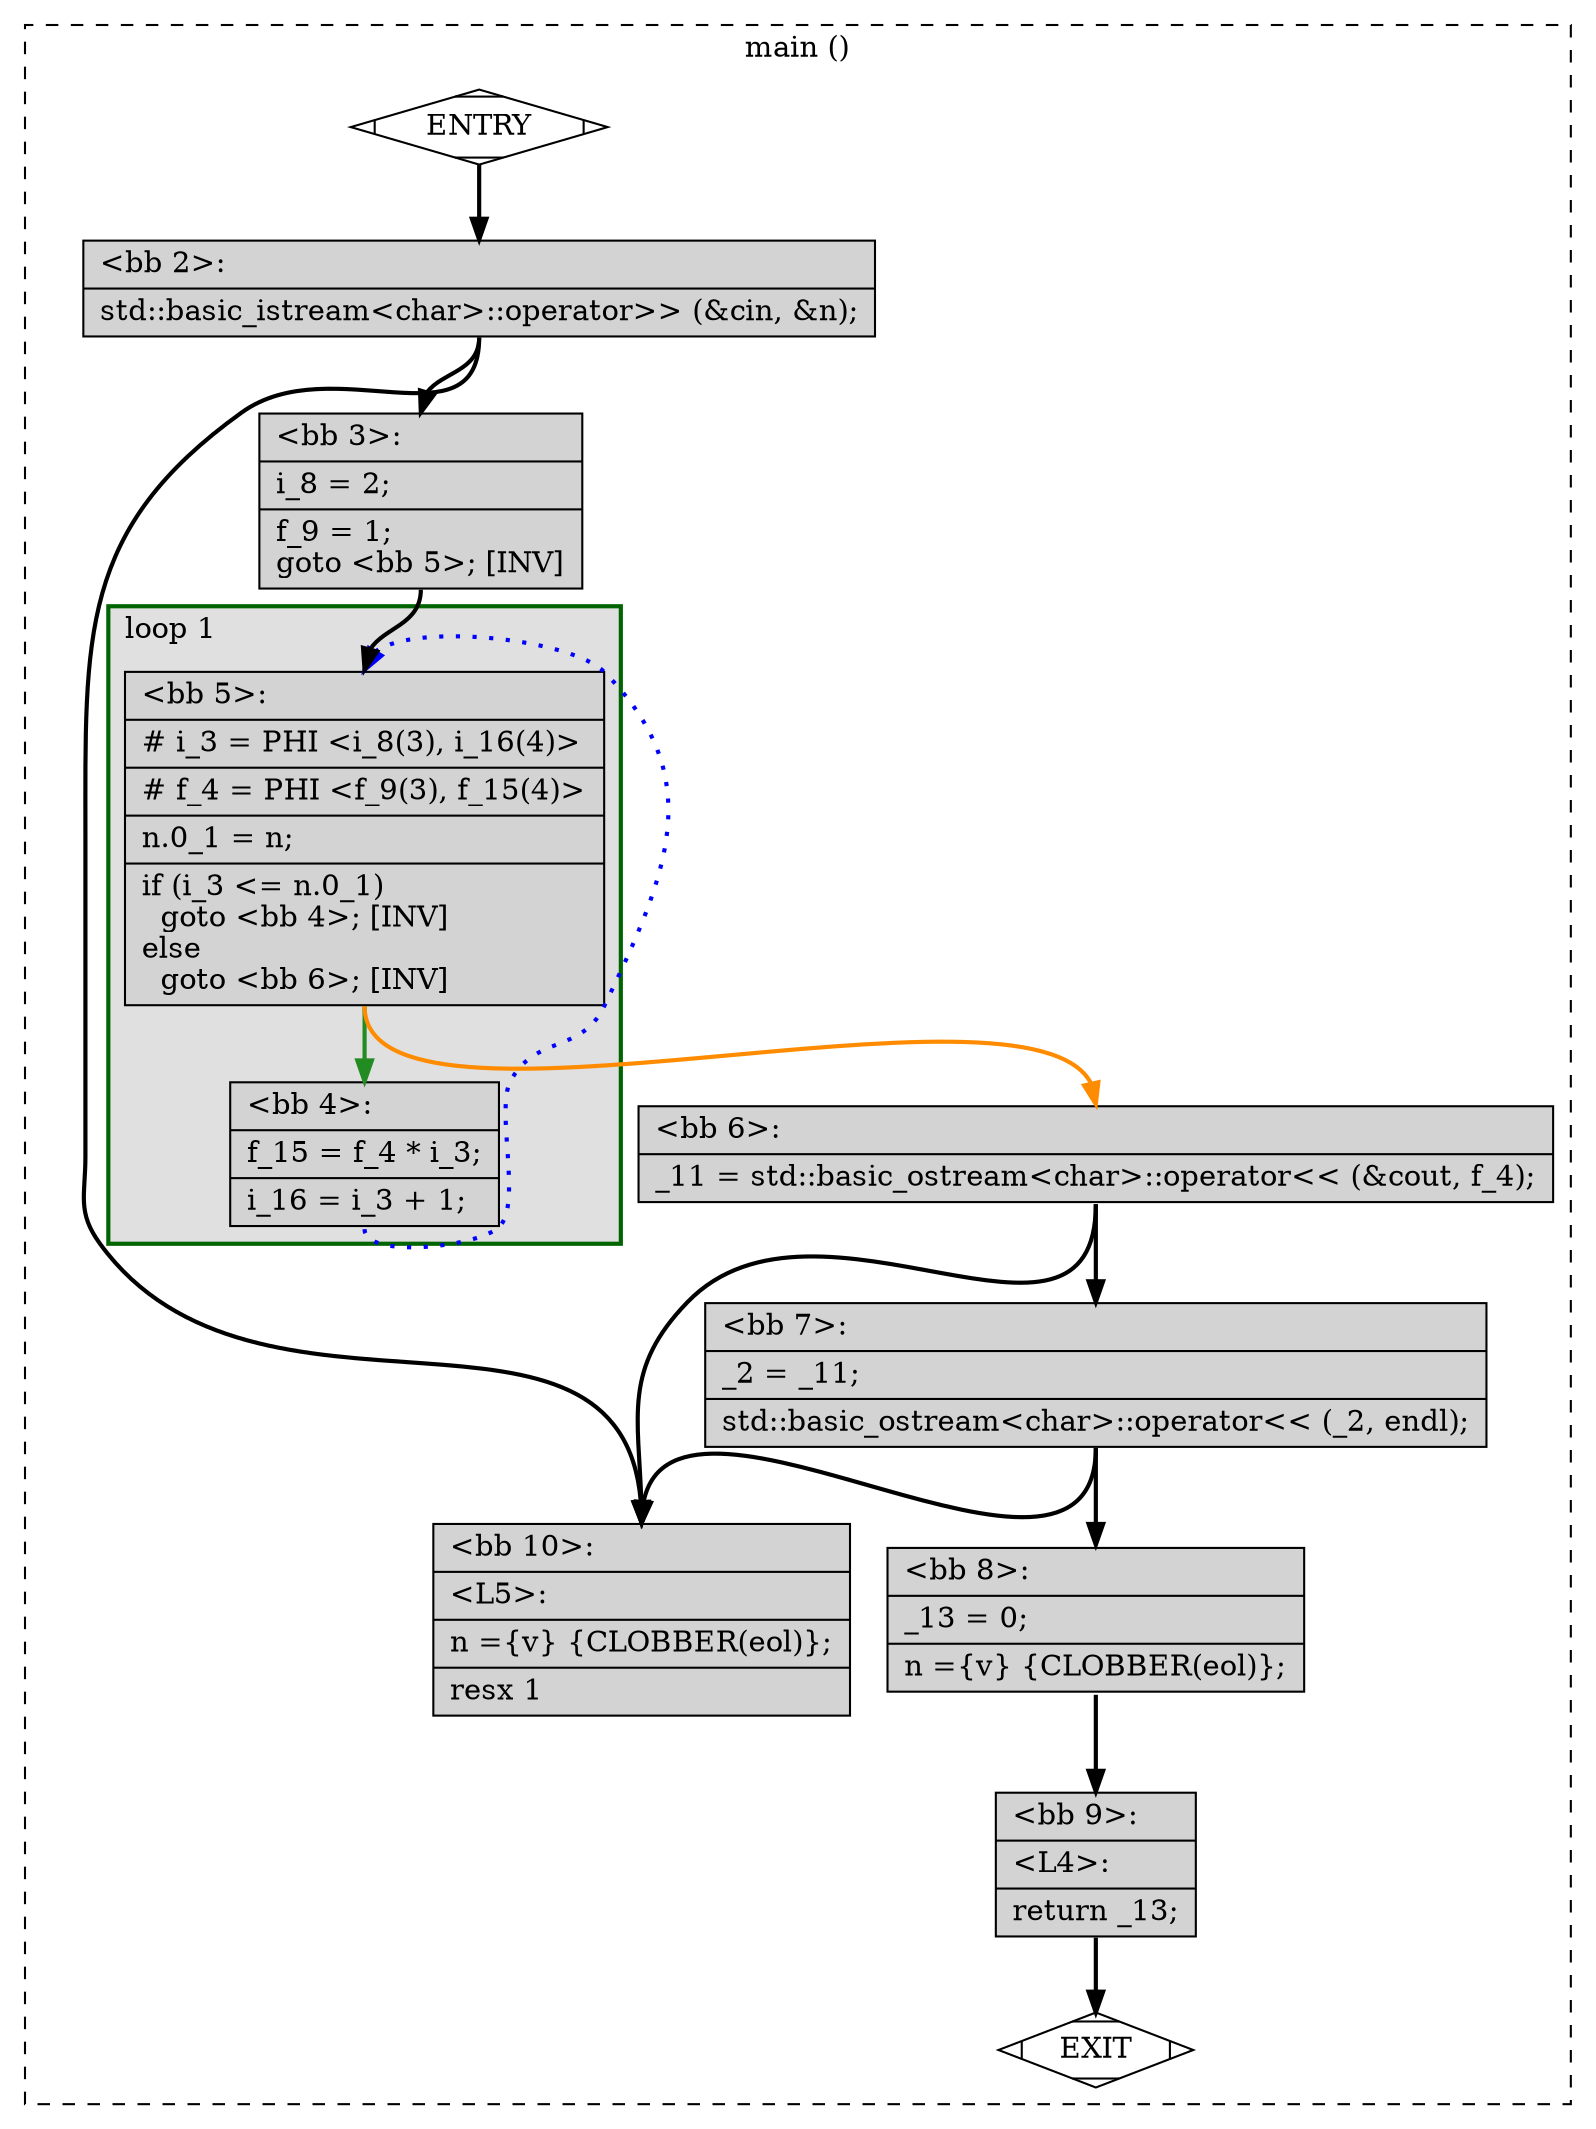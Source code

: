 digraph "factorial.cpp.031t.einline" {
overlap=false;
subgraph "cluster_main" {
	style="dashed";
	color="black";
	label="main ()";
	subgraph cluster_1988_1 {
	style="filled";
	color="darkgreen";
	fillcolor="grey88";
	label="loop 1";
	labeljust=l;
	penwidth=2;
	fn_1988_basic_block_5 [shape=record,style=filled,fillcolor=lightgrey,label="{\<bb\ 5\>:\l\
|#\ i_3\ =\ PHI\ \<i_8(3),\ i_16(4)\>\l\
|#\ f_4\ =\ PHI\ \<f_9(3),\ f_15(4)\>\l\
|n.0_1\ =\ n;\l\
|if\ (i_3\ \<=\ n.0_1)\l\
\ \ goto\ \<bb\ 4\>;\ [INV]\l\
else\l\
\ \ goto\ \<bb\ 6\>;\ [INV]\l\
}"];

	fn_1988_basic_block_4 [shape=record,style=filled,fillcolor=lightgrey,label="{\<bb\ 4\>:\l\
|f_15\ =\ f_4\ *\ i_3;\l\
|i_16\ =\ i_3\ +\ 1;\l\
}"];

	}
	fn_1988_basic_block_0 [shape=Mdiamond,style=filled,fillcolor=white,label="ENTRY"];

	fn_1988_basic_block_1 [shape=Mdiamond,style=filled,fillcolor=white,label="EXIT"];

	fn_1988_basic_block_2 [shape=record,style=filled,fillcolor=lightgrey,label="{\<bb\ 2\>:\l\
|std::basic_istream\<char\>::operator\>\>\ (&cin,\ &n);\l\
}"];

	fn_1988_basic_block_3 [shape=record,style=filled,fillcolor=lightgrey,label="{\<bb\ 3\>:\l\
|i_8\ =\ 2;\l\
|f_9\ =\ 1;\l\
goto\ \<bb\ 5\>;\ [INV]\l\
}"];

	fn_1988_basic_block_6 [shape=record,style=filled,fillcolor=lightgrey,label="{\<bb\ 6\>:\l\
|_11\ =\ std::basic_ostream\<char\>::operator\<\<\ (&cout,\ f_4);\l\
}"];

	fn_1988_basic_block_7 [shape=record,style=filled,fillcolor=lightgrey,label="{\<bb\ 7\>:\l\
|_2\ =\ _11;\l\
|std::basic_ostream\<char\>::operator\<\<\ (_2,\ endl);\l\
}"];

	fn_1988_basic_block_8 [shape=record,style=filled,fillcolor=lightgrey,label="{\<bb\ 8\>:\l\
|_13\ =\ 0;\l\
|n\ =\{v\}\ \{CLOBBER(eol)\};\l\
}"];

	fn_1988_basic_block_9 [shape=record,style=filled,fillcolor=lightgrey,label="{\<bb\ 9\>:\l\
|\<L4\>:\l\
|return\ _13;\l\
}"];

	fn_1988_basic_block_10 [shape=record,style=filled,fillcolor=lightgrey,label="{\<bb\ 10\>:\l\
|\<L5\>:\l\
|n\ =\{v\}\ \{CLOBBER(eol)\};\l\
|resx\ 1\l\
}"];

	fn_1988_basic_block_0:s -> fn_1988_basic_block_2:n [style="solid,bold",color=black,weight=100,constraint=true];
	fn_1988_basic_block_2:s -> fn_1988_basic_block_10:n [style="solid,bold",color=black,weight=10,constraint=true];
	fn_1988_basic_block_2:s -> fn_1988_basic_block_3:n [style="solid,bold",color=black,weight=100,constraint=true];
	fn_1988_basic_block_3:s -> fn_1988_basic_block_5:n [style="solid,bold",color=black,weight=100,constraint=true];
	fn_1988_basic_block_4:s -> fn_1988_basic_block_5:n [style="dotted,bold",color=blue,weight=10,constraint=false];
	fn_1988_basic_block_5:s -> fn_1988_basic_block_4:n [style="solid,bold",color=forestgreen,weight=10,constraint=true];
	fn_1988_basic_block_5:s -> fn_1988_basic_block_6:n [style="solid,bold",color=darkorange,weight=10,constraint=true];
	fn_1988_basic_block_6:s -> fn_1988_basic_block_10:n [style="solid,bold",color=black,weight=10,constraint=true];
	fn_1988_basic_block_6:s -> fn_1988_basic_block_7:n [style="solid,bold",color=black,weight=100,constraint=true];
	fn_1988_basic_block_7:s -> fn_1988_basic_block_10:n [style="solid,bold",color=black,weight=10,constraint=true];
	fn_1988_basic_block_7:s -> fn_1988_basic_block_8:n [style="solid,bold",color=black,weight=100,constraint=true];
	fn_1988_basic_block_8:s -> fn_1988_basic_block_9:n [style="solid,bold",color=black,weight=100,constraint=true];
	fn_1988_basic_block_9:s -> fn_1988_basic_block_1:n [style="solid,bold",color=black,weight=10,constraint=true];
	fn_1988_basic_block_0:s -> fn_1988_basic_block_1:n [style="invis",constraint=true];
}
}
